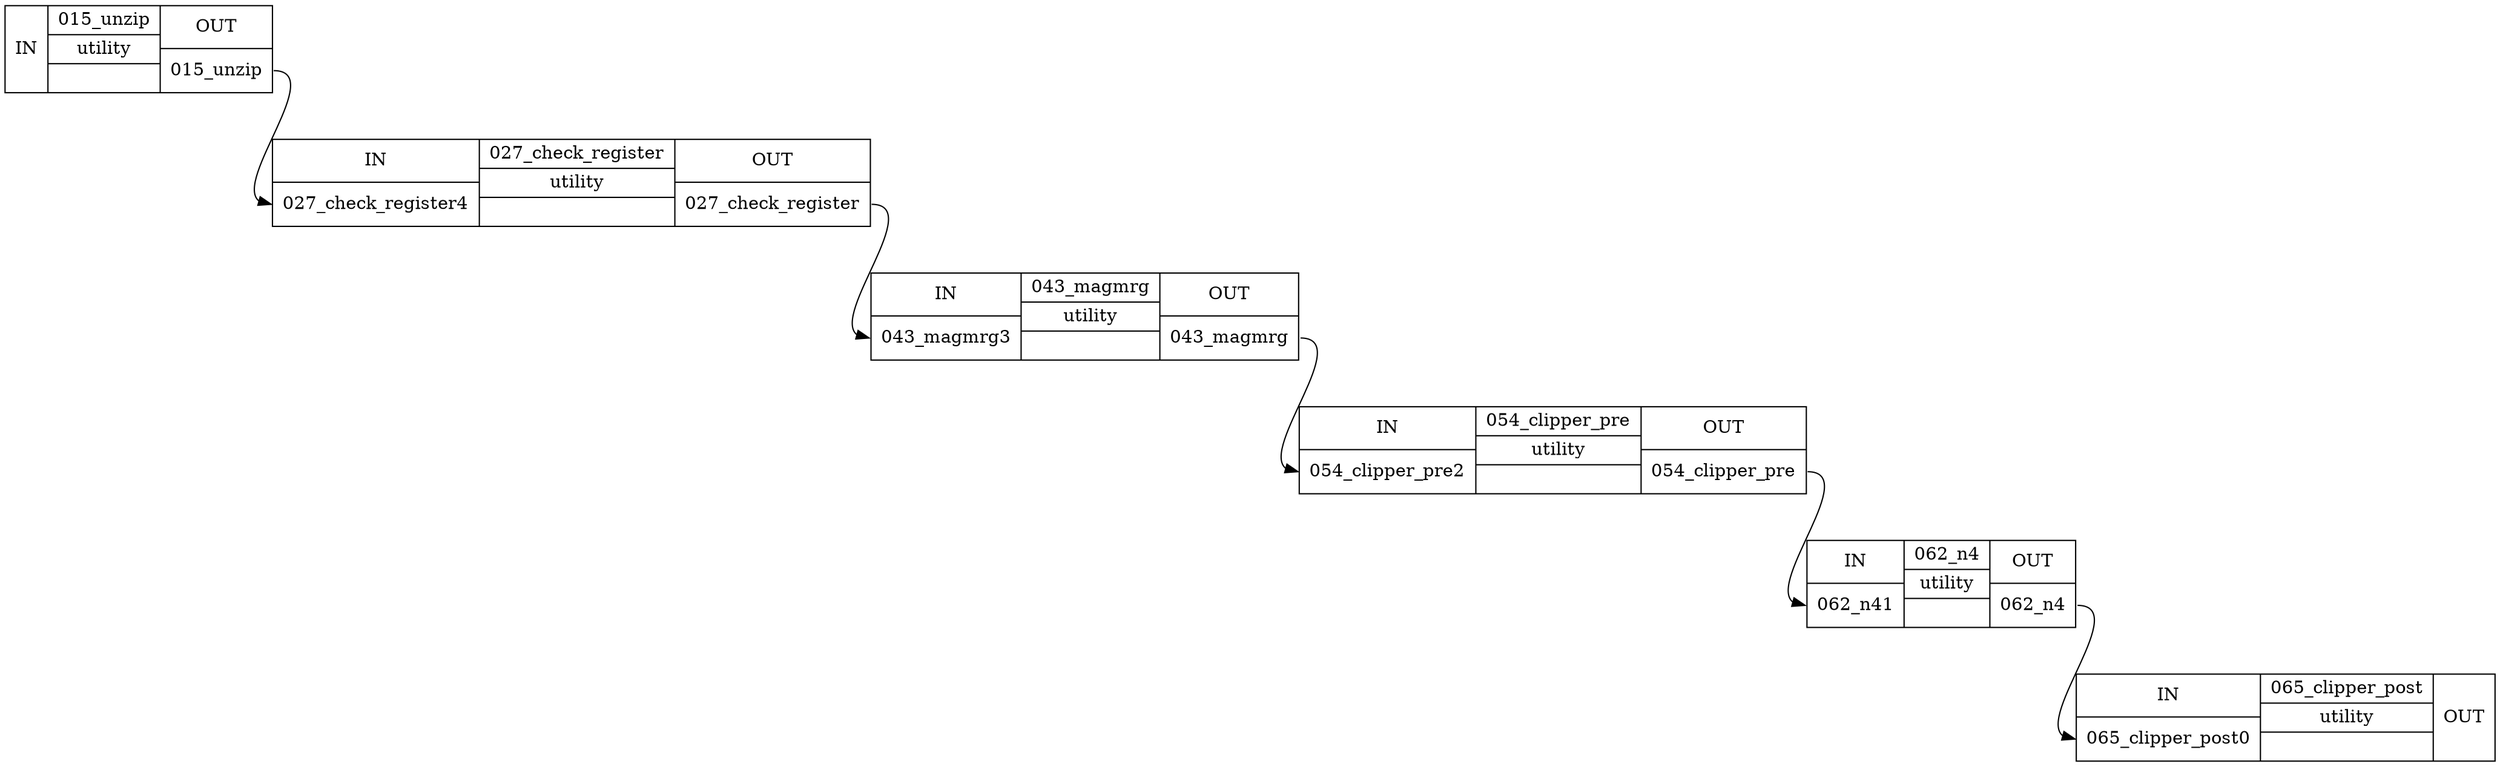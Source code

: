 digraph structs {
node [shape=record];
start015_unzip [label="{IN}|{ 015_unzip | utility |  }|{OUT|<out015unzip> 015_unzip}"];
start027_check_register [label="{IN|<in027checkregister4> 027_check_register4}|{ 027_check_register | utility |  }|{OUT|<out027checkregister> 027_check_register}"];
start043_magmrg [label="{IN|<in043magmrg3> 043_magmrg3}|{ 043_magmrg | utility |  }|{OUT|<out043magmrg> 043_magmrg}"];
start054_clipper_pre [label="{IN|<in054clipperpre2> 054_clipper_pre2}|{ 054_clipper_pre | utility |  }|{OUT|<out054clipperpre> 054_clipper_pre}"];
start062_n4 [label="{IN|<in062n41> 062_n41}|{ 062_n4 | utility |  }|{OUT|<out062n4> 062_n4}"];
start065_clipper_post [label="{IN|<in065clipperpost0> 065_clipper_post0}|{ 065_clipper_post | utility |  }|{OUT}"];
start015_unzip:out015unzip:e -> start027_check_register:in027checkregister4:w;
start027_check_register:out027checkregister:e -> start043_magmrg:in043magmrg3:w;
start043_magmrg:out043magmrg:e -> start054_clipper_pre:in054clipperpre2:w;
start054_clipper_pre:out054clipperpre:e -> start062_n4:in062n41:w;
start062_n4:out062n4:e -> start065_clipper_post:in065clipperpost0:w;
}